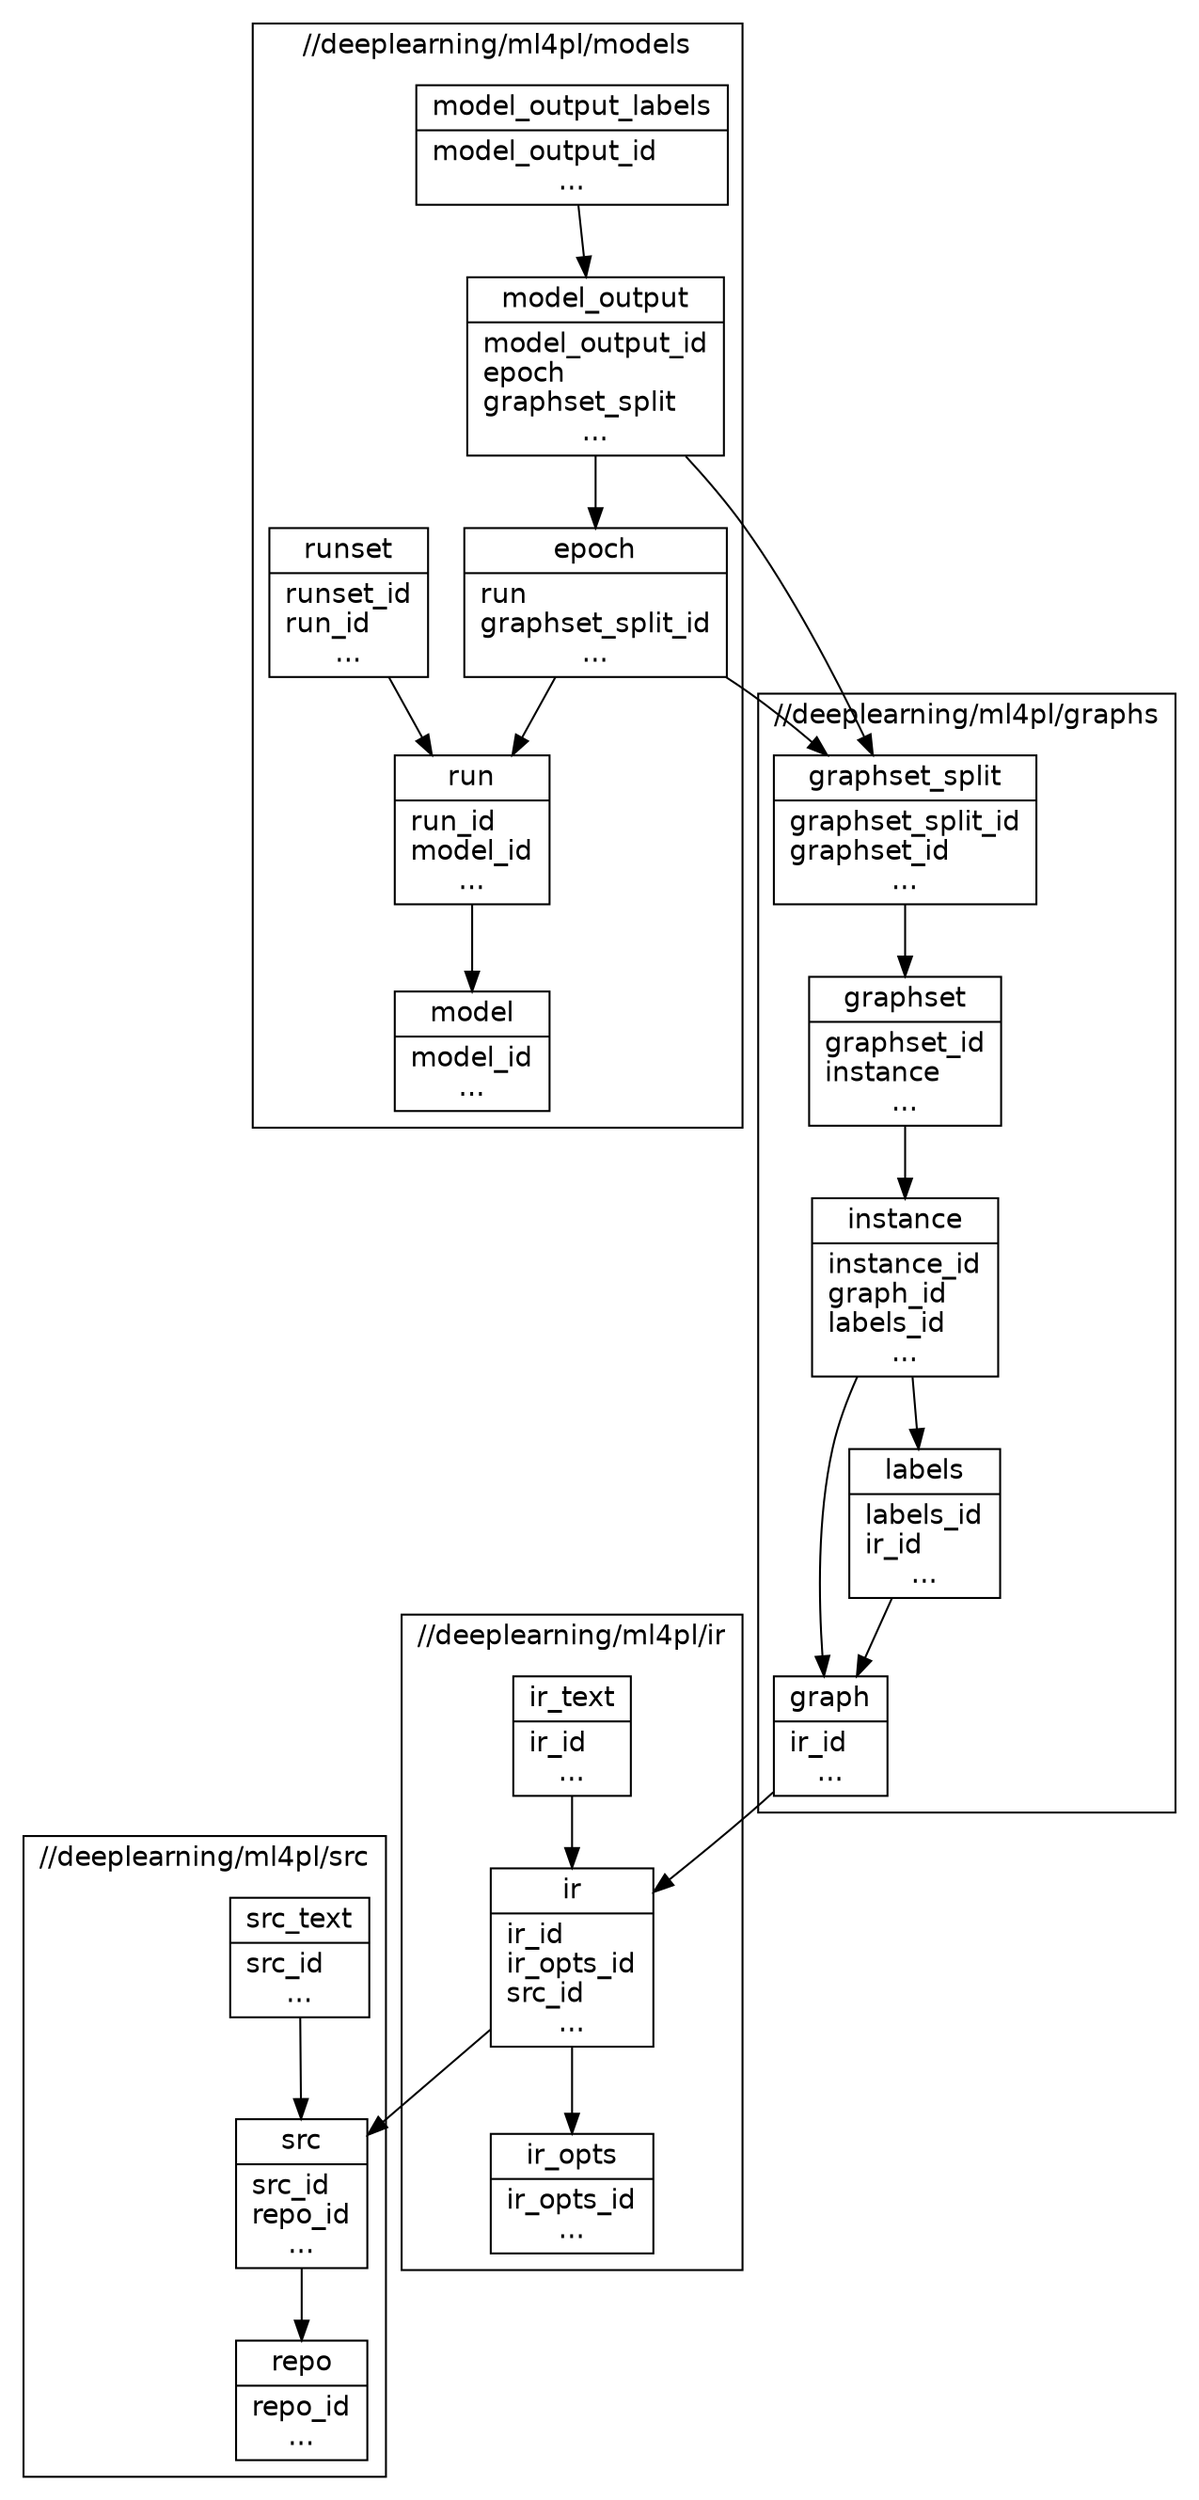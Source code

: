 digraph G {
  fontname = "Bitstream Vera Sans"
  // fontsize = 8
  // layout = sfdp

  node [
    fontname = "Bitstream Vera Sans"
    // fontsize = 8
    shape = "record"
  ]

  edge [
    fontname = "Bitstream Vera Sans"
    // fontsize = 8
  ]

  subgraph cluster_src {
    label = "//deeplearning/ml4pl/src";

    repo [
      label = "{repo|repo_id\l...}"
    ]

    src [
      label = "{src|src_id\lrepo_id\l...}"
    ]

    src_text [
      label = "{src_text|src_id\l...}"
    ]
  }

  subgraph cluster_ir {
    label = "//deeplearning/ml4pl/ir";

    ir [
      label = "{ir|ir_id\lir_opts_id\lsrc_id\l...}"
    ]

    ir_opts [
      label = "{ir_opts|ir_opts_id\l...}"
    ]

    ir_text [
      label = "{ir_text|ir_id\l...}"
    ]
  }

  subgraph cluster_graphs {
    label = "//deeplearning/ml4pl/graphs";

    graph_ [
      label = "{graph|ir_id\l...}"
    ]

    labels [
      label = "{labels|labels_id\lir_id\l...}"
    ]

    instance [
      label = "{instance|instance_id\lgraph_id\llabels_id\l...}"
    ]

    graphset [
      label = "{graphset|graphset_id\linstance\l...}"
    ]

    graphset_split [
      label = "{graphset_split|graphset_split_id\lgraphset_id\l...}"
    ]
  }

  subgraph cluster_models {
    label = "//deeplearning/ml4pl/models";
    model [
      label = "{model|model_id\l...}"
    ]

    run [
      label = "{run|run_id\lmodel_id\l...}"
    ]

    runset [
      label = "{runset|runset_id\lrun_id\l...}"
    ]

    epoch [
      label = "{epoch|run\lgraphset_split_id\l...}"
    ]

    model_output [
      label = "{model_output|model_output_id\lepoch\lgraphset_split\l...}"
    ]

    model_output_labels [
      label = "{model_output_labels|model_output_id\l...}"
    ]
  }

  src -> repo
  src_text -> src
  ir -> src
  ir -> ir_opts
  ir_text -> ir
  graph_ -> ir
  labels -> graph_
  instance -> graph_
  instance -> labels
  graphset -> instance
  graphset_split -> graphset
  run -> model
  runset -> run
  epoch -> run
  epoch -> graphset_split
  model_output -> epoch
  model_output -> graphset_split
  model_output_labels -> model_output
}

